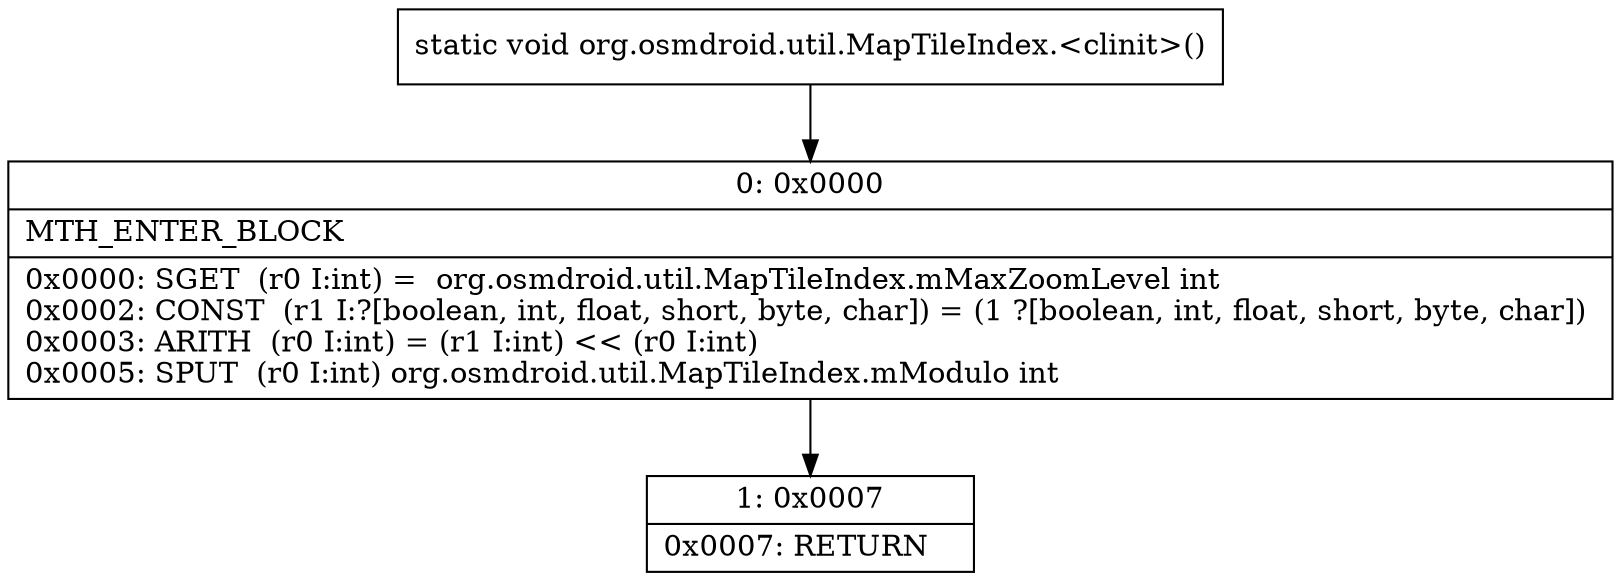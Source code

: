digraph "CFG fororg.osmdroid.util.MapTileIndex.\<clinit\>()V" {
Node_0 [shape=record,label="{0\:\ 0x0000|MTH_ENTER_BLOCK\l|0x0000: SGET  (r0 I:int) =  org.osmdroid.util.MapTileIndex.mMaxZoomLevel int \l0x0002: CONST  (r1 I:?[boolean, int, float, short, byte, char]) = (1 ?[boolean, int, float, short, byte, char]) \l0x0003: ARITH  (r0 I:int) = (r1 I:int) \<\< (r0 I:int) \l0x0005: SPUT  (r0 I:int) org.osmdroid.util.MapTileIndex.mModulo int \l}"];
Node_1 [shape=record,label="{1\:\ 0x0007|0x0007: RETURN   \l}"];
MethodNode[shape=record,label="{static void org.osmdroid.util.MapTileIndex.\<clinit\>() }"];
MethodNode -> Node_0;
Node_0 -> Node_1;
}

